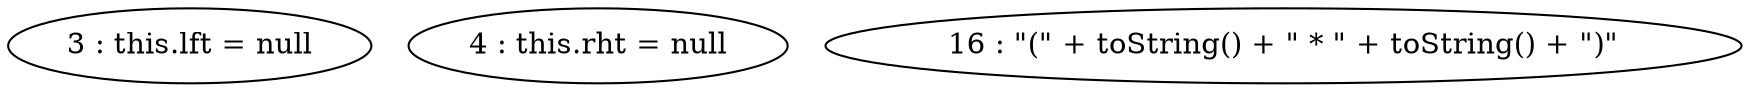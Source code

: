 digraph G {
"3 : this.lft = null"
"4 : this.rht = null"
"16 : \"(\" + toString() + \" * \" + toString() + \")\""
}